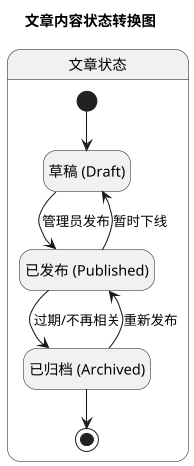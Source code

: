@startuml content-state
' ========================
' 内容状态图
' ========================
skinparam dpi 100
skinparam defaultFontName "PingFang SC"
skinparam packageTitleAlignment center
skinparam backgroundColor white
skinparam shadowing false
hide empty description

title 文章内容状态转换图

state "文章状态" as article_container {
    state "草稿 (Draft)" as article_draft
    state "已发布 (Published)" as article_published
    state "已归档 (Archived)" as article_archived
    
    [*] --> article_draft
    article_draft --> article_published : 管理员发布
    article_published --> article_draft : 暂时下线
    article_published --> article_archived : 过期/不再相关
    article_archived --> article_published : 重新发布
    article_archived --> [*]
}

@enduml 